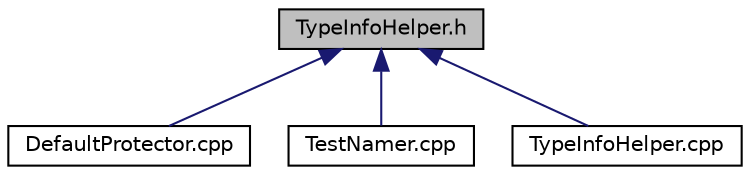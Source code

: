 digraph "TypeInfoHelper.h"
{
  edge [fontname="Helvetica",fontsize="10",labelfontname="Helvetica",labelfontsize="10"];
  node [fontname="Helvetica",fontsize="10",shape=record];
  Node7 [label="TypeInfoHelper.h",height=0.2,width=0.4,color="black", fillcolor="grey75", style="filled", fontcolor="black"];
  Node7 -> Node8 [dir="back",color="midnightblue",fontsize="10",style="solid",fontname="Helvetica"];
  Node8 [label="DefaultProtector.cpp",height=0.2,width=0.4,color="black", fillcolor="white", style="filled",URL="$_default_protector_8cpp.html"];
  Node7 -> Node9 [dir="back",color="midnightblue",fontsize="10",style="solid",fontname="Helvetica"];
  Node9 [label="TestNamer.cpp",height=0.2,width=0.4,color="black", fillcolor="white", style="filled",URL="$_test_namer_8cpp.html"];
  Node7 -> Node10 [dir="back",color="midnightblue",fontsize="10",style="solid",fontname="Helvetica"];
  Node10 [label="TypeInfoHelper.cpp",height=0.2,width=0.4,color="black", fillcolor="white", style="filled",URL="$_type_info_helper_8cpp.html"];
}
